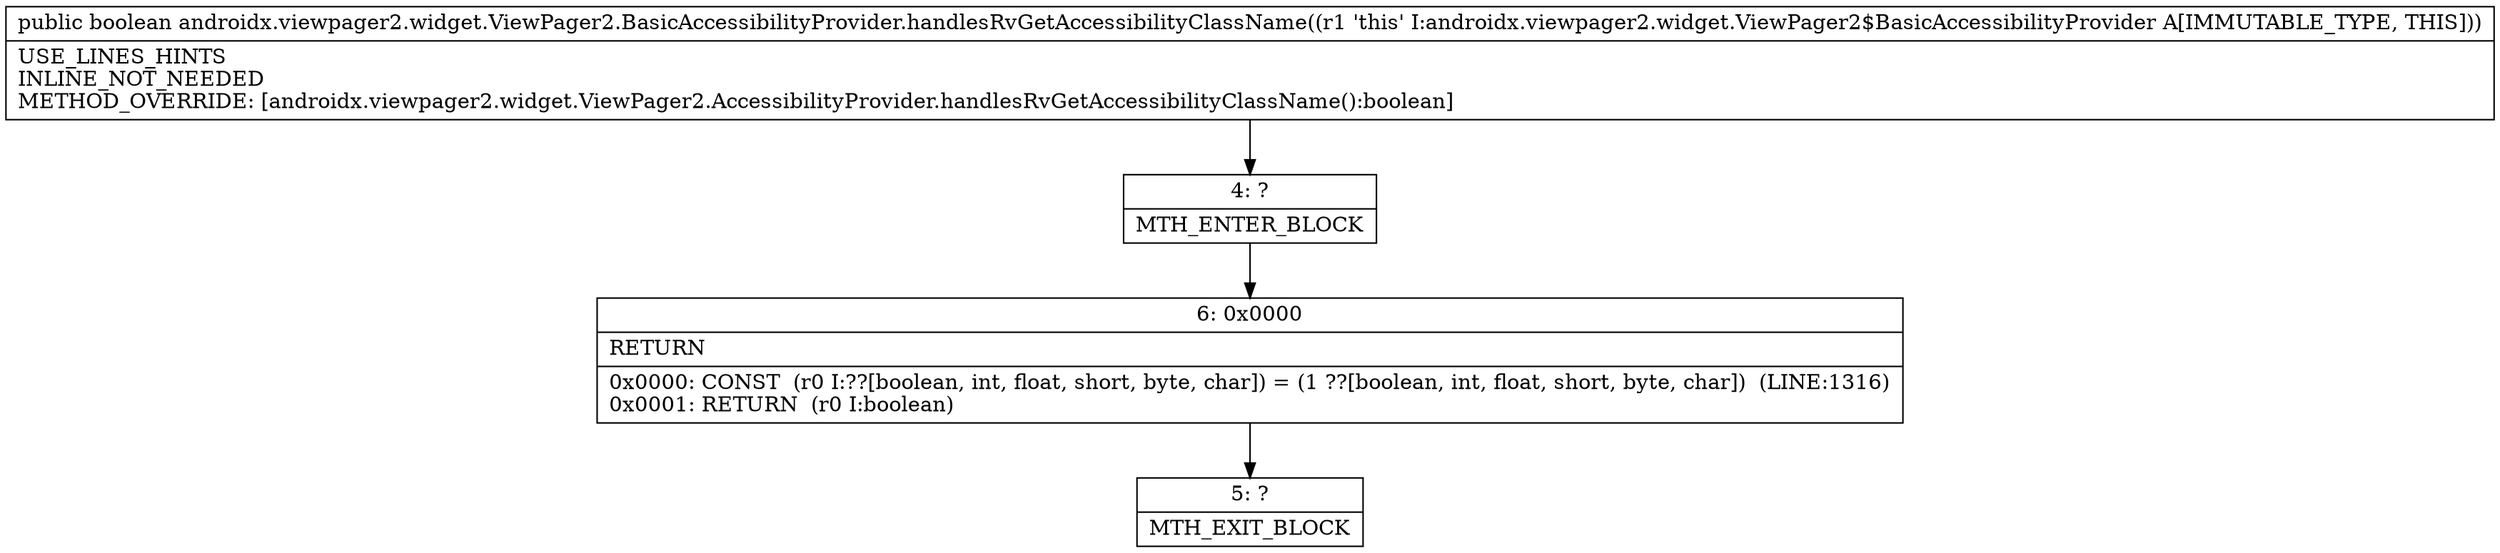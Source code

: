 digraph "CFG forandroidx.viewpager2.widget.ViewPager2.BasicAccessibilityProvider.handlesRvGetAccessibilityClassName()Z" {
Node_4 [shape=record,label="{4\:\ ?|MTH_ENTER_BLOCK\l}"];
Node_6 [shape=record,label="{6\:\ 0x0000|RETURN\l|0x0000: CONST  (r0 I:??[boolean, int, float, short, byte, char]) = (1 ??[boolean, int, float, short, byte, char])  (LINE:1316)\l0x0001: RETURN  (r0 I:boolean) \l}"];
Node_5 [shape=record,label="{5\:\ ?|MTH_EXIT_BLOCK\l}"];
MethodNode[shape=record,label="{public boolean androidx.viewpager2.widget.ViewPager2.BasicAccessibilityProvider.handlesRvGetAccessibilityClassName((r1 'this' I:androidx.viewpager2.widget.ViewPager2$BasicAccessibilityProvider A[IMMUTABLE_TYPE, THIS]))  | USE_LINES_HINTS\lINLINE_NOT_NEEDED\lMETHOD_OVERRIDE: [androidx.viewpager2.widget.ViewPager2.AccessibilityProvider.handlesRvGetAccessibilityClassName():boolean]\l}"];
MethodNode -> Node_4;Node_4 -> Node_6;
Node_6 -> Node_5;
}

